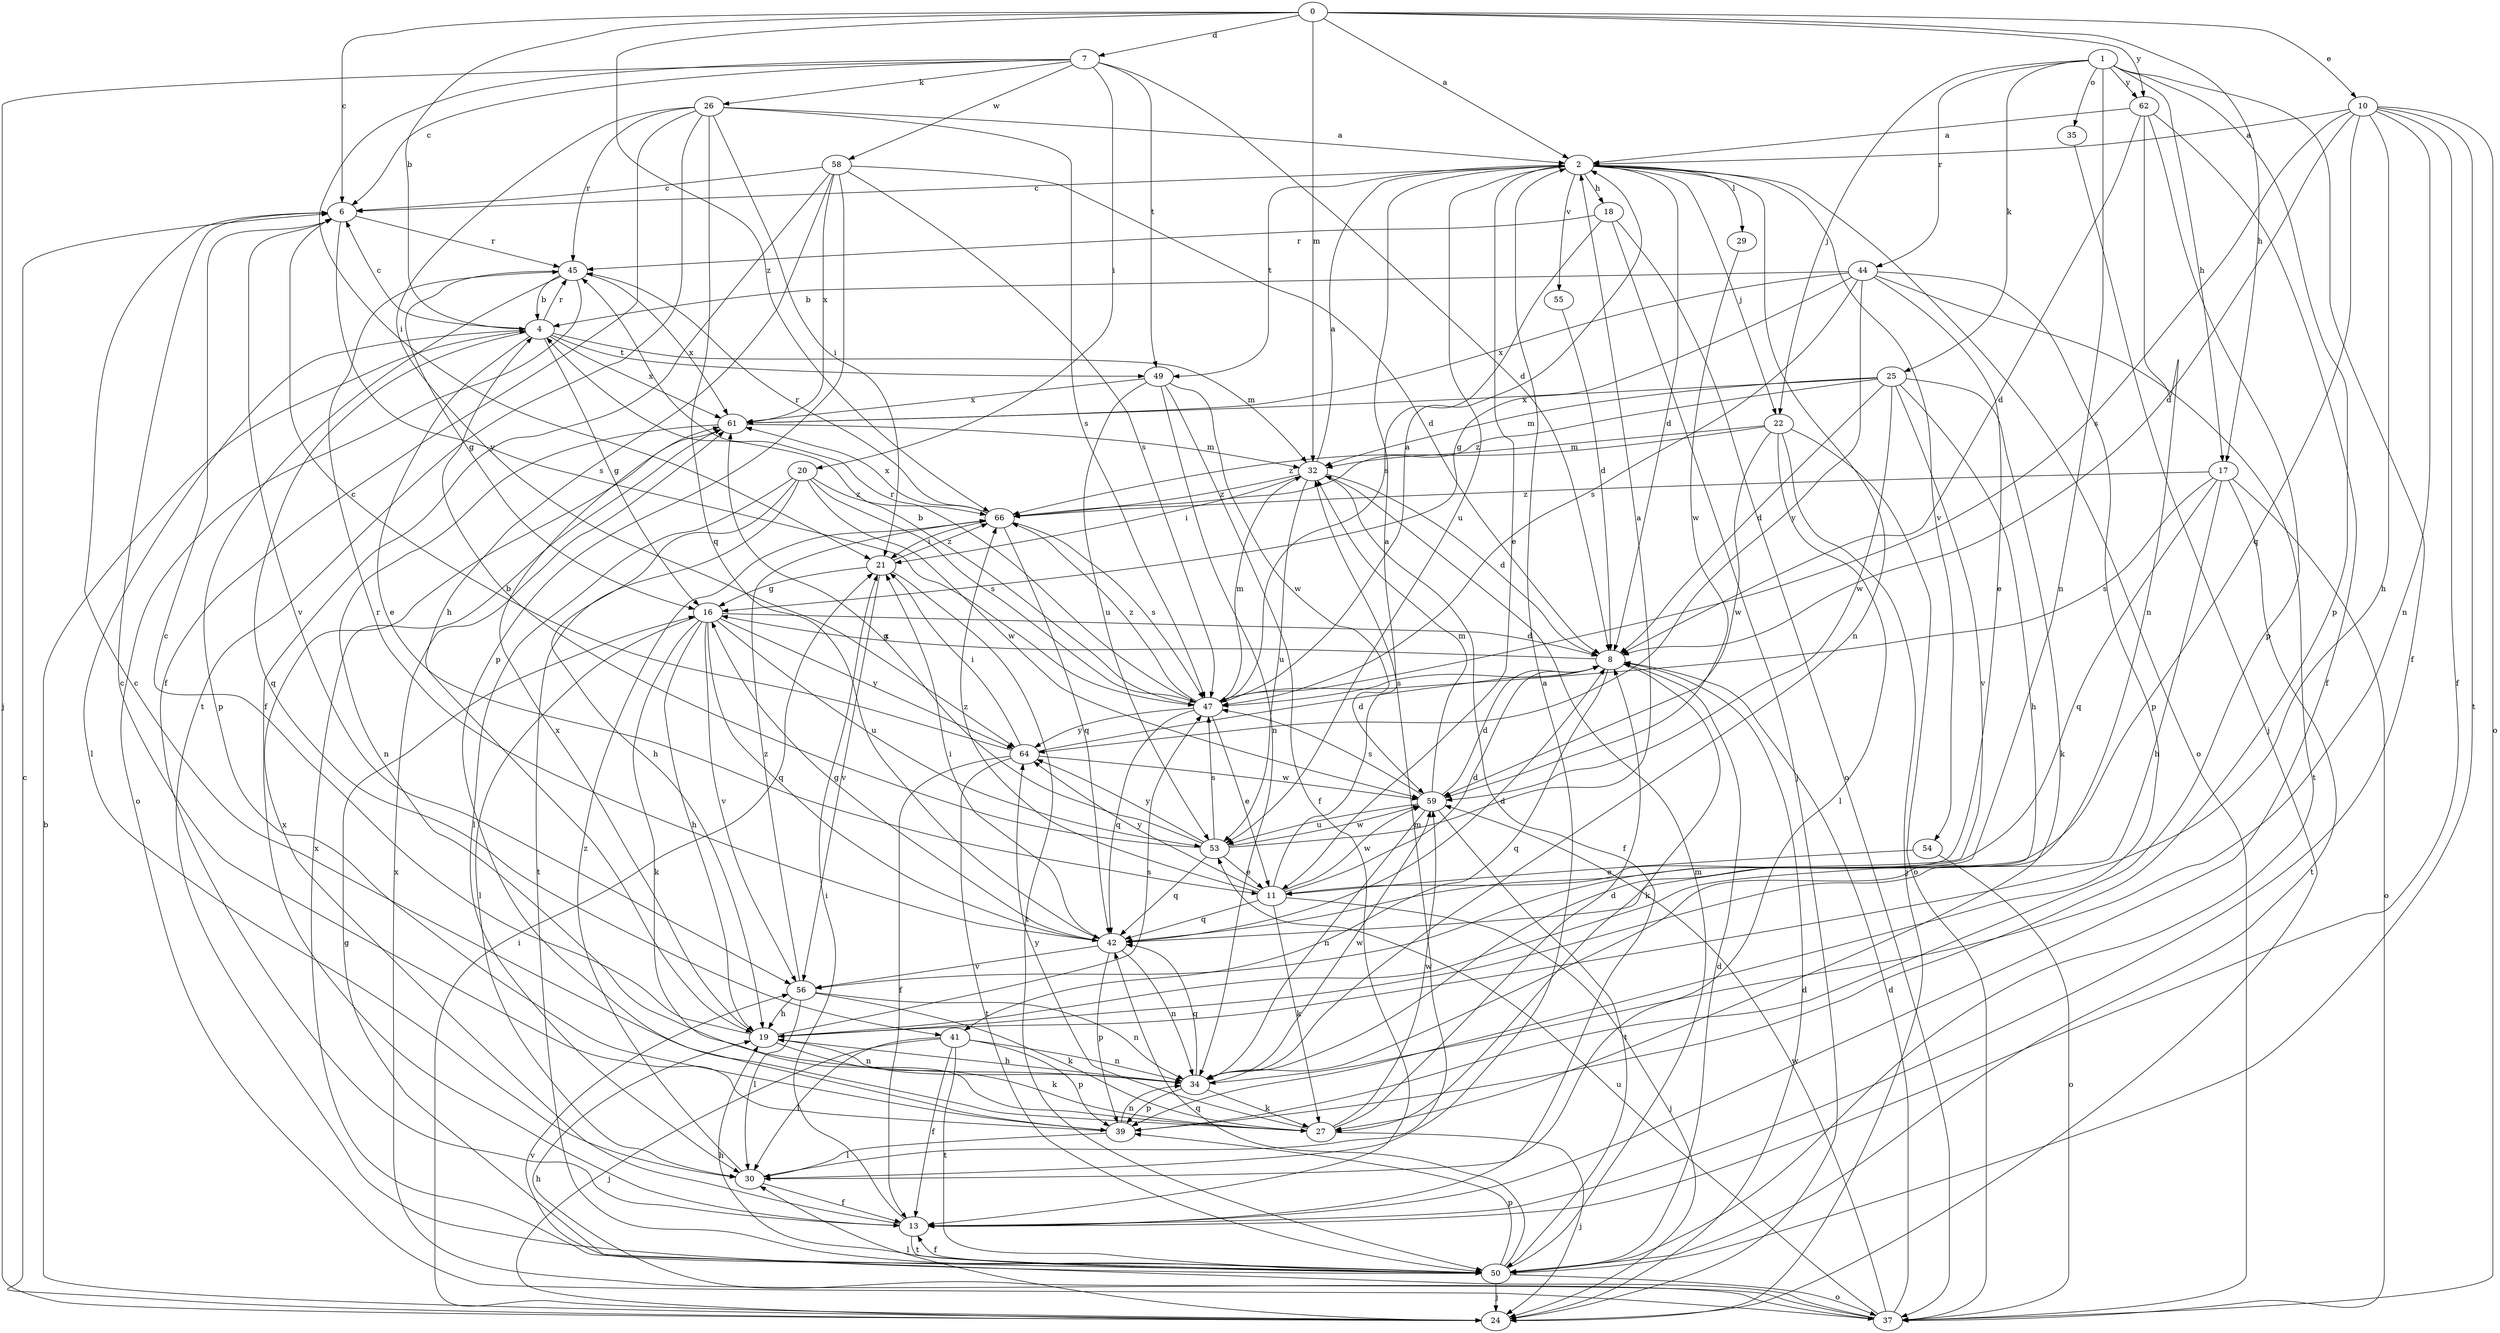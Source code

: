 strict digraph  {
0;
1;
2;
4;
6;
7;
8;
10;
11;
13;
16;
17;
18;
19;
20;
21;
22;
24;
25;
26;
27;
29;
30;
32;
34;
35;
37;
39;
41;
42;
44;
45;
47;
49;
50;
53;
54;
55;
56;
58;
59;
61;
62;
64;
66;
0 -> 2  [label=a];
0 -> 4  [label=b];
0 -> 6  [label=c];
0 -> 7  [label=d];
0 -> 10  [label=e];
0 -> 17  [label=h];
0 -> 32  [label=m];
0 -> 62  [label=y];
0 -> 66  [label=z];
1 -> 13  [label=f];
1 -> 17  [label=h];
1 -> 22  [label=j];
1 -> 25  [label=k];
1 -> 34  [label=n];
1 -> 35  [label=o];
1 -> 39  [label=p];
1 -> 44  [label=r];
1 -> 62  [label=y];
2 -> 6  [label=c];
2 -> 8  [label=d];
2 -> 11  [label=e];
2 -> 18  [label=h];
2 -> 22  [label=j];
2 -> 29  [label=l];
2 -> 34  [label=n];
2 -> 37  [label=o];
2 -> 49  [label=t];
2 -> 53  [label=u];
2 -> 54  [label=v];
2 -> 55  [label=v];
4 -> 6  [label=c];
4 -> 11  [label=e];
4 -> 16  [label=g];
4 -> 30  [label=l];
4 -> 32  [label=m];
4 -> 41  [label=q];
4 -> 45  [label=r];
4 -> 49  [label=t];
4 -> 61  [label=x];
6 -> 45  [label=r];
6 -> 47  [label=s];
6 -> 56  [label=v];
7 -> 6  [label=c];
7 -> 8  [label=d];
7 -> 20  [label=i];
7 -> 21  [label=i];
7 -> 24  [label=j];
7 -> 26  [label=k];
7 -> 49  [label=t];
7 -> 58  [label=w];
8 -> 16  [label=g];
8 -> 27  [label=k];
8 -> 41  [label=q];
8 -> 47  [label=s];
10 -> 2  [label=a];
10 -> 8  [label=d];
10 -> 13  [label=f];
10 -> 19  [label=h];
10 -> 34  [label=n];
10 -> 37  [label=o];
10 -> 42  [label=q];
10 -> 47  [label=s];
10 -> 50  [label=t];
11 -> 2  [label=a];
11 -> 8  [label=d];
11 -> 24  [label=j];
11 -> 27  [label=k];
11 -> 42  [label=q];
11 -> 59  [label=w];
11 -> 64  [label=y];
11 -> 66  [label=z];
13 -> 21  [label=i];
13 -> 50  [label=t];
13 -> 61  [label=x];
16 -> 8  [label=d];
16 -> 19  [label=h];
16 -> 27  [label=k];
16 -> 30  [label=l];
16 -> 42  [label=q];
16 -> 53  [label=u];
16 -> 56  [label=v];
16 -> 64  [label=y];
17 -> 19  [label=h];
17 -> 37  [label=o];
17 -> 42  [label=q];
17 -> 47  [label=s];
17 -> 50  [label=t];
17 -> 66  [label=z];
18 -> 24  [label=j];
18 -> 37  [label=o];
18 -> 45  [label=r];
18 -> 47  [label=s];
19 -> 6  [label=c];
19 -> 27  [label=k];
19 -> 34  [label=n];
19 -> 47  [label=s];
19 -> 61  [label=x];
20 -> 19  [label=h];
20 -> 30  [label=l];
20 -> 47  [label=s];
20 -> 50  [label=t];
20 -> 59  [label=w];
20 -> 66  [label=z];
21 -> 16  [label=g];
21 -> 50  [label=t];
21 -> 56  [label=v];
21 -> 66  [label=z];
22 -> 24  [label=j];
22 -> 30  [label=l];
22 -> 32  [label=m];
22 -> 37  [label=o];
22 -> 59  [label=w];
22 -> 66  [label=z];
24 -> 4  [label=b];
24 -> 6  [label=c];
24 -> 8  [label=d];
24 -> 21  [label=i];
24 -> 30  [label=l];
25 -> 8  [label=d];
25 -> 19  [label=h];
25 -> 27  [label=k];
25 -> 32  [label=m];
25 -> 56  [label=v];
25 -> 59  [label=w];
25 -> 61  [label=x];
25 -> 66  [label=z];
26 -> 2  [label=a];
26 -> 13  [label=f];
26 -> 21  [label=i];
26 -> 42  [label=q];
26 -> 45  [label=r];
26 -> 47  [label=s];
26 -> 50  [label=t];
26 -> 64  [label=y];
27 -> 6  [label=c];
27 -> 8  [label=d];
27 -> 24  [label=j];
27 -> 59  [label=w];
27 -> 64  [label=y];
29 -> 59  [label=w];
30 -> 2  [label=a];
30 -> 13  [label=f];
30 -> 32  [label=m];
30 -> 66  [label=z];
32 -> 2  [label=a];
32 -> 8  [label=d];
32 -> 13  [label=f];
32 -> 21  [label=i];
32 -> 53  [label=u];
32 -> 66  [label=z];
34 -> 19  [label=h];
34 -> 27  [label=k];
34 -> 39  [label=p];
34 -> 42  [label=q];
34 -> 59  [label=w];
35 -> 24  [label=j];
37 -> 8  [label=d];
37 -> 19  [label=h];
37 -> 53  [label=u];
37 -> 56  [label=v];
37 -> 59  [label=w];
37 -> 61  [label=x];
39 -> 6  [label=c];
39 -> 30  [label=l];
39 -> 34  [label=n];
41 -> 13  [label=f];
41 -> 24  [label=j];
41 -> 30  [label=l];
41 -> 34  [label=n];
41 -> 39  [label=p];
41 -> 50  [label=t];
42 -> 8  [label=d];
42 -> 16  [label=g];
42 -> 21  [label=i];
42 -> 34  [label=n];
42 -> 39  [label=p];
42 -> 45  [label=r];
42 -> 56  [label=v];
44 -> 4  [label=b];
44 -> 11  [label=e];
44 -> 16  [label=g];
44 -> 39  [label=p];
44 -> 47  [label=s];
44 -> 50  [label=t];
44 -> 61  [label=x];
44 -> 64  [label=y];
45 -> 4  [label=b];
45 -> 16  [label=g];
45 -> 37  [label=o];
45 -> 39  [label=p];
45 -> 61  [label=x];
47 -> 2  [label=a];
47 -> 4  [label=b];
47 -> 11  [label=e];
47 -> 32  [label=m];
47 -> 42  [label=q];
47 -> 45  [label=r];
47 -> 64  [label=y];
47 -> 66  [label=z];
49 -> 13  [label=f];
49 -> 34  [label=n];
49 -> 53  [label=u];
49 -> 59  [label=w];
49 -> 61  [label=x];
50 -> 8  [label=d];
50 -> 13  [label=f];
50 -> 16  [label=g];
50 -> 19  [label=h];
50 -> 24  [label=j];
50 -> 32  [label=m];
50 -> 37  [label=o];
50 -> 39  [label=p];
50 -> 42  [label=q];
50 -> 61  [label=x];
53 -> 2  [label=a];
53 -> 4  [label=b];
53 -> 11  [label=e];
53 -> 42  [label=q];
53 -> 47  [label=s];
53 -> 59  [label=w];
53 -> 61  [label=x];
53 -> 64  [label=y];
54 -> 11  [label=e];
54 -> 37  [label=o];
55 -> 8  [label=d];
56 -> 19  [label=h];
56 -> 27  [label=k];
56 -> 30  [label=l];
56 -> 34  [label=n];
56 -> 66  [label=z];
58 -> 6  [label=c];
58 -> 8  [label=d];
58 -> 13  [label=f];
58 -> 19  [label=h];
58 -> 39  [label=p];
58 -> 47  [label=s];
58 -> 61  [label=x];
59 -> 8  [label=d];
59 -> 32  [label=m];
59 -> 34  [label=n];
59 -> 47  [label=s];
59 -> 50  [label=t];
59 -> 53  [label=u];
61 -> 32  [label=m];
61 -> 34  [label=n];
62 -> 2  [label=a];
62 -> 8  [label=d];
62 -> 13  [label=f];
62 -> 34  [label=n];
62 -> 39  [label=p];
64 -> 6  [label=c];
64 -> 8  [label=d];
64 -> 13  [label=f];
64 -> 21  [label=i];
64 -> 50  [label=t];
64 -> 59  [label=w];
66 -> 21  [label=i];
66 -> 42  [label=q];
66 -> 45  [label=r];
66 -> 47  [label=s];
66 -> 61  [label=x];
}

